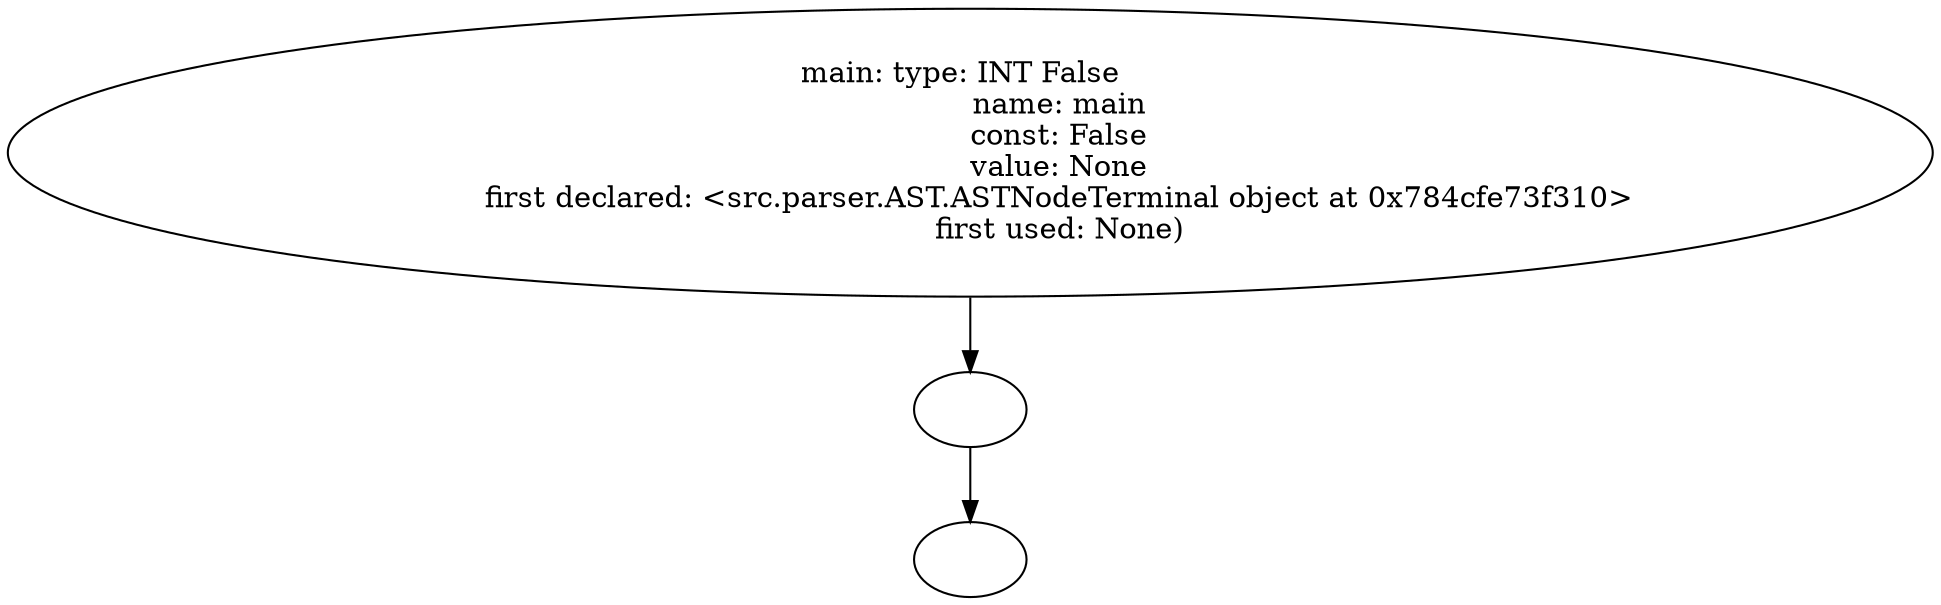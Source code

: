 digraph AST {
  "132272081848688" [label="main: type: INT False  
                   name: main
                   const: False
                   value: None
                   first declared: <src.parser.AST.ASTNodeTerminal object at 0x784cfe73f310>
                   first used: None)"];
  "132272081848688" -> "132272081855408";
  "132272081855408" [label=""];
  "132272081855408" -> "132272081848352";
  "132272081848352" [label=""];
}
